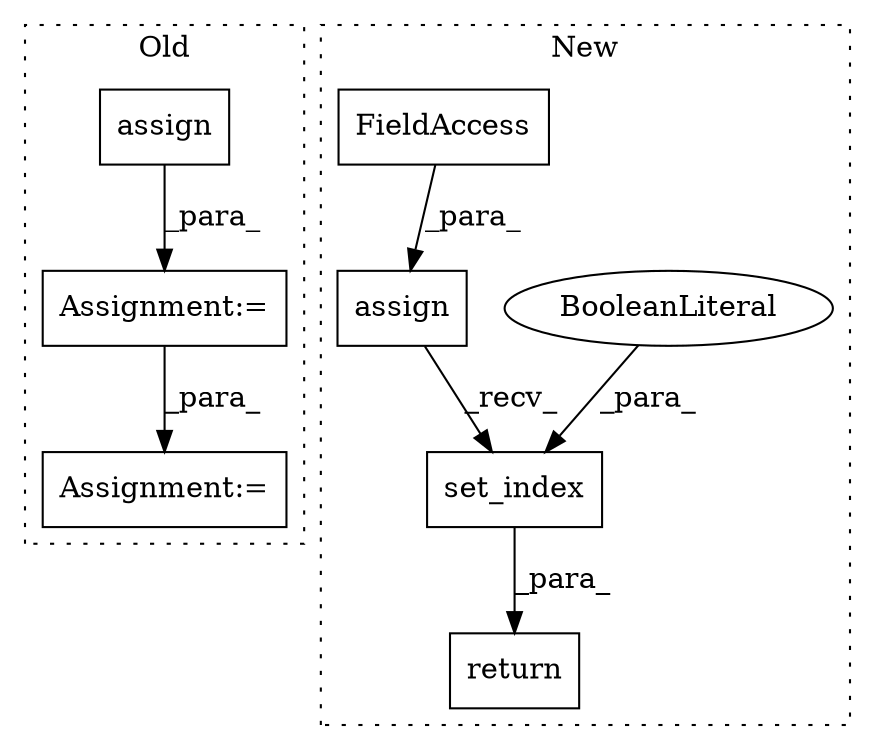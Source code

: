 digraph G {
subgraph cluster0 {
1 [label="assign" a="32" s="8955,8996" l="7,1" shape="box"];
3 [label="Assignment:=" a="7" s="8947" l="1" shape="box"];
5 [label="Assignment:=" a="7" s="9072" l="1" shape="box"];
label = "Old";
style="dotted";
}
subgraph cluster1 {
2 [label="set_index" a="32" s="8758,8780" l="10,1" shape="box"];
4 [label="BooleanLiteral" a="9" s="8775" l="5" shape="ellipse"];
6 [label="return" a="41" s="9251" l="7" shape="box"];
7 [label="assign" a="32" s="8650,8693" l="7,1" shape="box"];
8 [label="FieldAccess" a="22" s="8657" l="7" shape="box"];
label = "New";
style="dotted";
}
1 -> 3 [label="_para_"];
2 -> 6 [label="_para_"];
3 -> 5 [label="_para_"];
4 -> 2 [label="_para_"];
7 -> 2 [label="_recv_"];
8 -> 7 [label="_para_"];
}